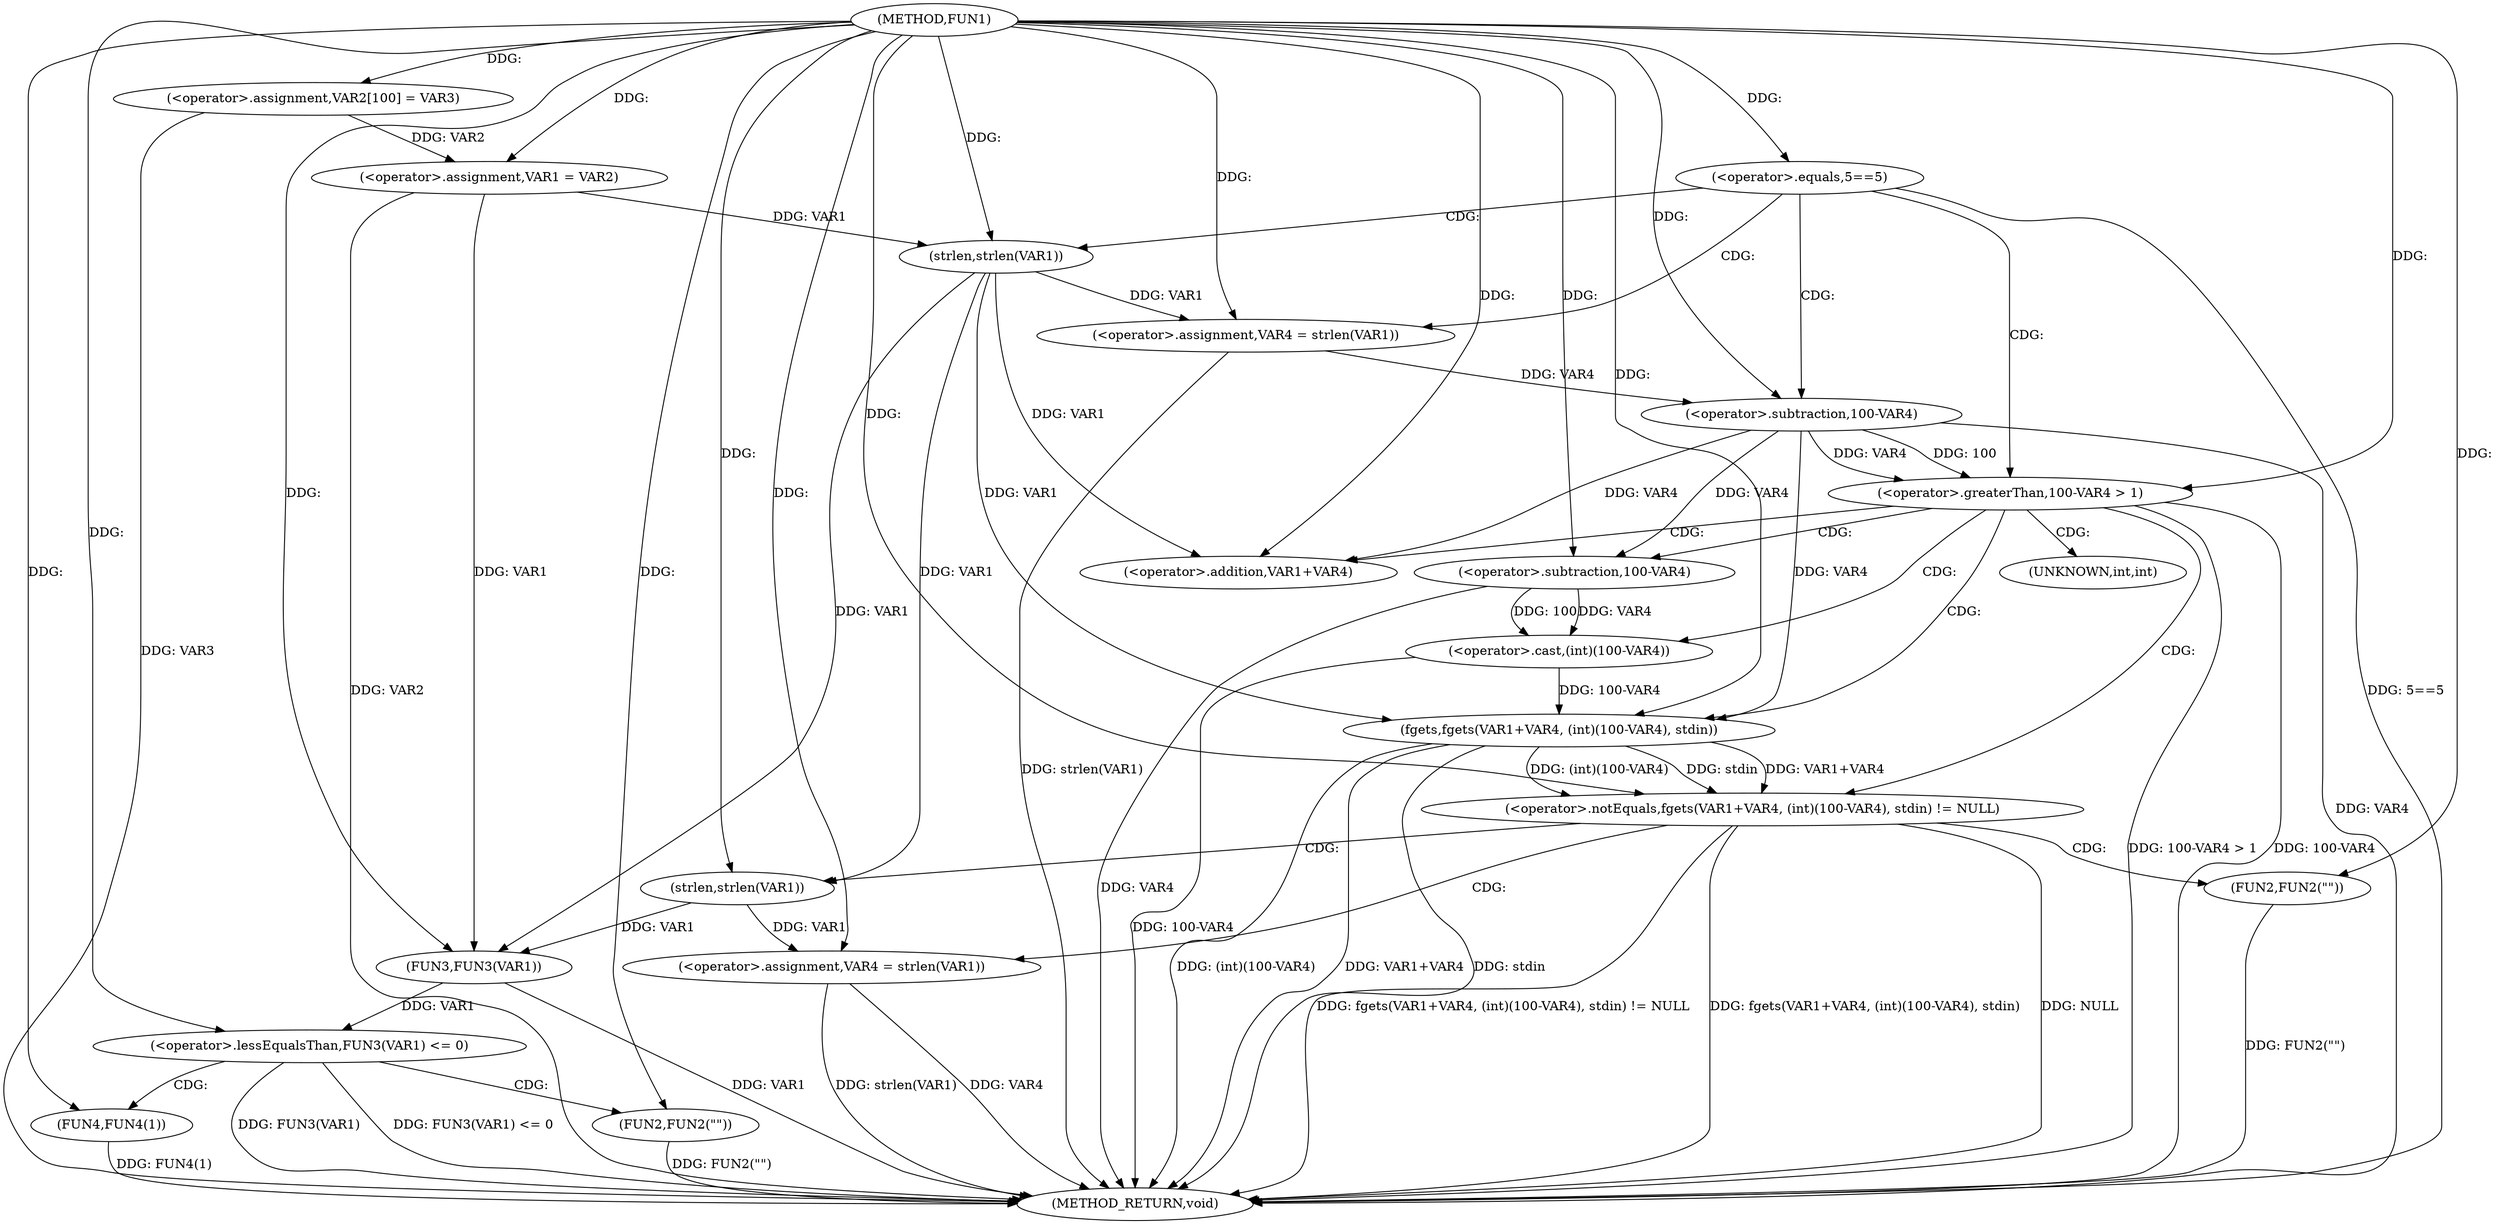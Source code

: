 digraph FUN1 {  
"1000100" [label = "(METHOD,FUN1)" ]
"1000161" [label = "(METHOD_RETURN,void)" ]
"1000104" [label = "(<operator>.assignment,VAR2[100] = VAR3)" ]
"1000107" [label = "(<operator>.assignment,VAR1 = VAR2)" ]
"1000111" [label = "(<operator>.equals,5==5)" ]
"1000117" [label = "(<operator>.assignment,VAR4 = strlen(VAR1))" ]
"1000119" [label = "(strlen,strlen(VAR1))" ]
"1000122" [label = "(<operator>.greaterThan,100-VAR4 > 1)" ]
"1000123" [label = "(<operator>.subtraction,100-VAR4)" ]
"1000129" [label = "(<operator>.notEquals,fgets(VAR1+VAR4, (int)(100-VAR4), stdin) != NULL)" ]
"1000130" [label = "(fgets,fgets(VAR1+VAR4, (int)(100-VAR4), stdin))" ]
"1000131" [label = "(<operator>.addition,VAR1+VAR4)" ]
"1000134" [label = "(<operator>.cast,(int)(100-VAR4))" ]
"1000136" [label = "(<operator>.subtraction,100-VAR4)" ]
"1000142" [label = "(<operator>.assignment,VAR4 = strlen(VAR1))" ]
"1000144" [label = "(strlen,strlen(VAR1))" ]
"1000149" [label = "(FUN2,FUN2(\"\"))" ]
"1000152" [label = "(<operator>.lessEqualsThan,FUN3(VAR1) <= 0)" ]
"1000153" [label = "(FUN3,FUN3(VAR1))" ]
"1000157" [label = "(FUN2,FUN2(\"\"))" ]
"1000159" [label = "(FUN4,FUN4(1))" ]
"1000135" [label = "(UNKNOWN,int,int)" ]
  "1000129" -> "1000161"  [ label = "DDG: fgets(VAR1+VAR4, (int)(100-VAR4), stdin)"] 
  "1000123" -> "1000161"  [ label = "DDG: VAR4"] 
  "1000157" -> "1000161"  [ label = "DDG: FUN2(\"\")"] 
  "1000149" -> "1000161"  [ label = "DDG: FUN2(\"\")"] 
  "1000152" -> "1000161"  [ label = "DDG: FUN3(VAR1)"] 
  "1000153" -> "1000161"  [ label = "DDG: VAR1"] 
  "1000136" -> "1000161"  [ label = "DDG: VAR4"] 
  "1000117" -> "1000161"  [ label = "DDG: strlen(VAR1)"] 
  "1000111" -> "1000161"  [ label = "DDG: 5==5"] 
  "1000130" -> "1000161"  [ label = "DDG: VAR1+VAR4"] 
  "1000159" -> "1000161"  [ label = "DDG: FUN4(1)"] 
  "1000122" -> "1000161"  [ label = "DDG: 100-VAR4"] 
  "1000130" -> "1000161"  [ label = "DDG: stdin"] 
  "1000129" -> "1000161"  [ label = "DDG: NULL"] 
  "1000152" -> "1000161"  [ label = "DDG: FUN3(VAR1) <= 0"] 
  "1000129" -> "1000161"  [ label = "DDG: fgets(VAR1+VAR4, (int)(100-VAR4), stdin) != NULL"] 
  "1000142" -> "1000161"  [ label = "DDG: strlen(VAR1)"] 
  "1000130" -> "1000161"  [ label = "DDG: (int)(100-VAR4)"] 
  "1000142" -> "1000161"  [ label = "DDG: VAR4"] 
  "1000134" -> "1000161"  [ label = "DDG: 100-VAR4"] 
  "1000122" -> "1000161"  [ label = "DDG: 100-VAR4 > 1"] 
  "1000104" -> "1000161"  [ label = "DDG: VAR3"] 
  "1000107" -> "1000161"  [ label = "DDG: VAR2"] 
  "1000100" -> "1000104"  [ label = "DDG: "] 
  "1000104" -> "1000107"  [ label = "DDG: VAR2"] 
  "1000100" -> "1000107"  [ label = "DDG: "] 
  "1000100" -> "1000111"  [ label = "DDG: "] 
  "1000119" -> "1000117"  [ label = "DDG: VAR1"] 
  "1000100" -> "1000117"  [ label = "DDG: "] 
  "1000107" -> "1000119"  [ label = "DDG: VAR1"] 
  "1000100" -> "1000119"  [ label = "DDG: "] 
  "1000123" -> "1000122"  [ label = "DDG: 100"] 
  "1000123" -> "1000122"  [ label = "DDG: VAR4"] 
  "1000100" -> "1000123"  [ label = "DDG: "] 
  "1000117" -> "1000123"  [ label = "DDG: VAR4"] 
  "1000100" -> "1000122"  [ label = "DDG: "] 
  "1000130" -> "1000129"  [ label = "DDG: VAR1+VAR4"] 
  "1000130" -> "1000129"  [ label = "DDG: (int)(100-VAR4)"] 
  "1000130" -> "1000129"  [ label = "DDG: stdin"] 
  "1000119" -> "1000130"  [ label = "DDG: VAR1"] 
  "1000100" -> "1000130"  [ label = "DDG: "] 
  "1000123" -> "1000130"  [ label = "DDG: VAR4"] 
  "1000119" -> "1000131"  [ label = "DDG: VAR1"] 
  "1000100" -> "1000131"  [ label = "DDG: "] 
  "1000123" -> "1000131"  [ label = "DDG: VAR4"] 
  "1000134" -> "1000130"  [ label = "DDG: 100-VAR4"] 
  "1000136" -> "1000134"  [ label = "DDG: 100"] 
  "1000136" -> "1000134"  [ label = "DDG: VAR4"] 
  "1000100" -> "1000136"  [ label = "DDG: "] 
  "1000123" -> "1000136"  [ label = "DDG: VAR4"] 
  "1000100" -> "1000129"  [ label = "DDG: "] 
  "1000144" -> "1000142"  [ label = "DDG: VAR1"] 
  "1000100" -> "1000142"  [ label = "DDG: "] 
  "1000100" -> "1000144"  [ label = "DDG: "] 
  "1000119" -> "1000144"  [ label = "DDG: VAR1"] 
  "1000100" -> "1000149"  [ label = "DDG: "] 
  "1000153" -> "1000152"  [ label = "DDG: VAR1"] 
  "1000107" -> "1000153"  [ label = "DDG: VAR1"] 
  "1000119" -> "1000153"  [ label = "DDG: VAR1"] 
  "1000144" -> "1000153"  [ label = "DDG: VAR1"] 
  "1000100" -> "1000153"  [ label = "DDG: "] 
  "1000100" -> "1000152"  [ label = "DDG: "] 
  "1000100" -> "1000157"  [ label = "DDG: "] 
  "1000100" -> "1000159"  [ label = "DDG: "] 
  "1000111" -> "1000117"  [ label = "CDG: "] 
  "1000111" -> "1000123"  [ label = "CDG: "] 
  "1000111" -> "1000119"  [ label = "CDG: "] 
  "1000111" -> "1000122"  [ label = "CDG: "] 
  "1000122" -> "1000131"  [ label = "CDG: "] 
  "1000122" -> "1000129"  [ label = "CDG: "] 
  "1000122" -> "1000130"  [ label = "CDG: "] 
  "1000122" -> "1000135"  [ label = "CDG: "] 
  "1000122" -> "1000136"  [ label = "CDG: "] 
  "1000122" -> "1000134"  [ label = "CDG: "] 
  "1000129" -> "1000142"  [ label = "CDG: "] 
  "1000129" -> "1000144"  [ label = "CDG: "] 
  "1000129" -> "1000149"  [ label = "CDG: "] 
  "1000152" -> "1000159"  [ label = "CDG: "] 
  "1000152" -> "1000157"  [ label = "CDG: "] 
}
